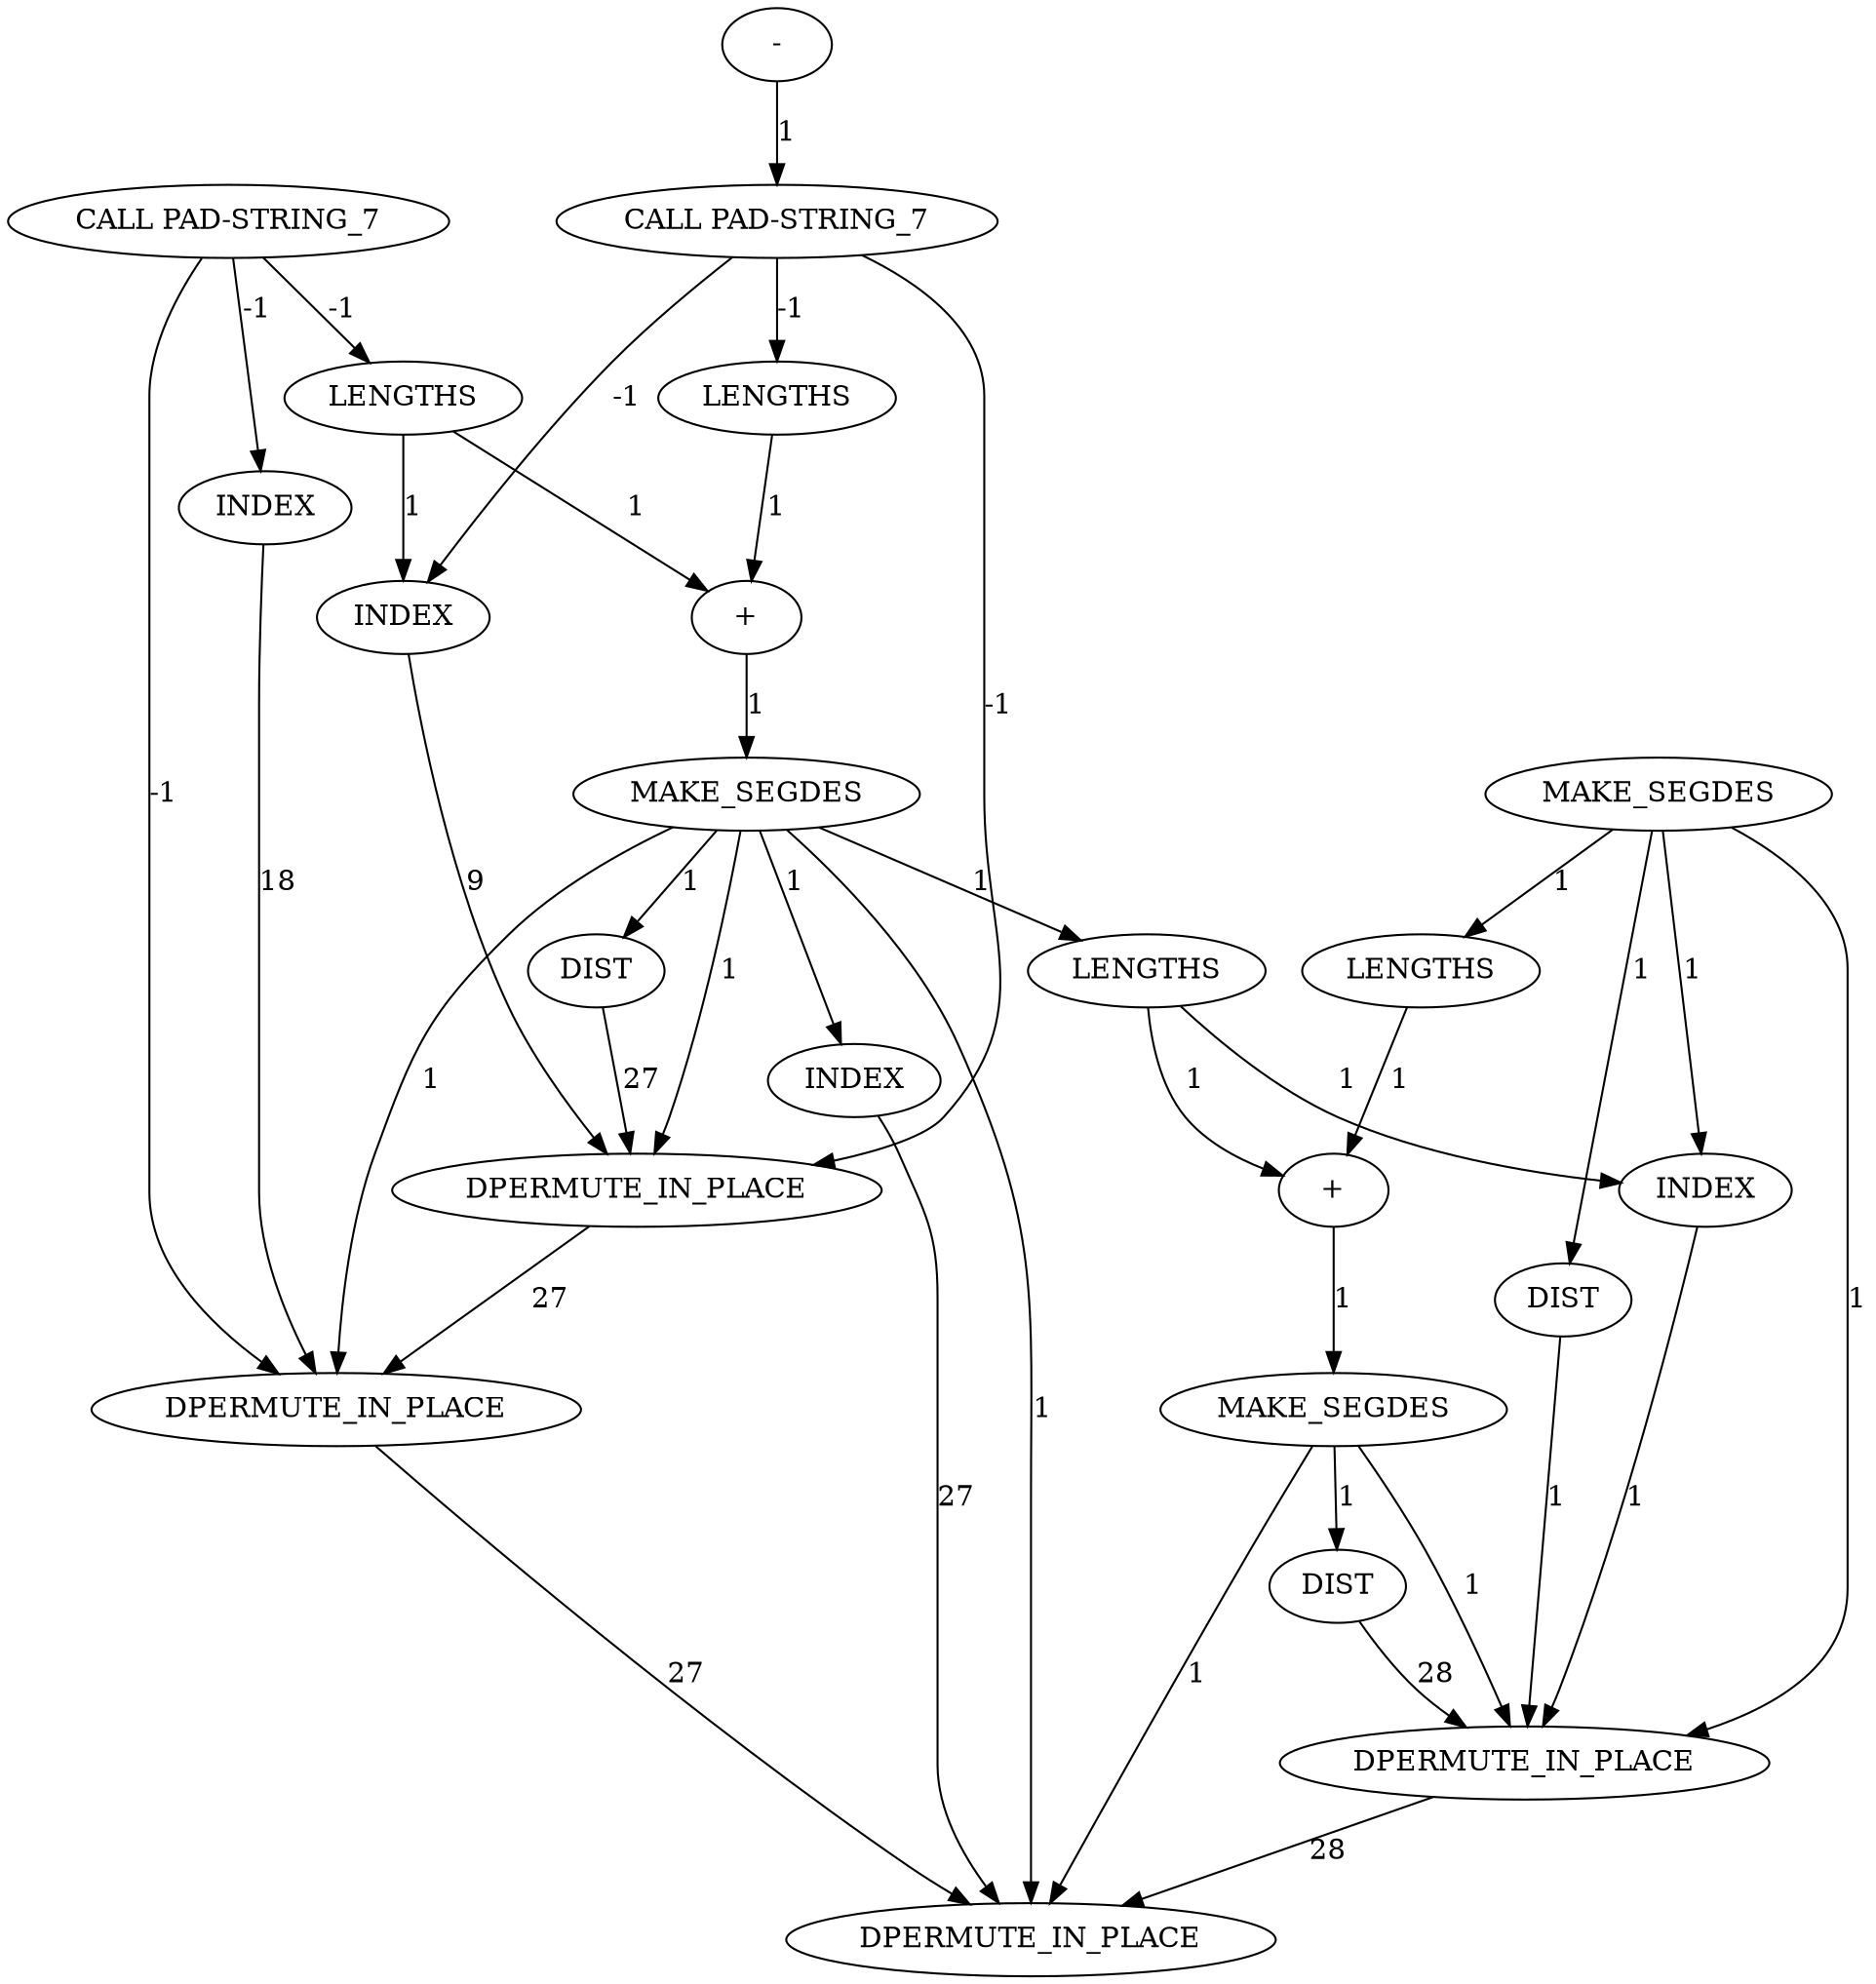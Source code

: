 digraph {
	maximal_independent_set_large_rl_INST_5764 [label=LENGTHS cost=43]
	maximal_independent_set_large_rl_INST_5720 [label=DIST cost=43]
	maximal_independent_set_large_rl_INST_5782 [label=LENGTHS cost=1]
	maximal_independent_set_large_rl_INST_5698 [label=INDEX cost=215]
	maximal_independent_set_large_rl_INST_1422 [label="CALL PAD-STRING_7" cost=0]
	maximal_independent_set_large_rl_INST_5709 [label="+" cost=43]
	maximal_independent_set_large_rl_INST_5676 [label="-" cost=2236]
	maximal_independent_set_large_rl_INST_5783 [label="+" cost=43]
	maximal_independent_set_large_rl_INST_6021 [label=DPERMUTE_IN_PLACE cost=301]
	maximal_independent_set_large_rl_INST_5750 [label=DIST cost=43]
	maximal_independent_set_large_rl_INST_5772 [label=INDEX cost=215]
	maximal_independent_set_large_rl_INST_5708 [label=LENGTHS cost=2924]
	maximal_independent_set_large_rl_INST_5760 [label=INDEX cost=172]
	maximal_independent_set_large_rl_INST_5794 [label=DIST cost=43]
	maximal_independent_set_large_rl_INST_1418 [label="CALL PAD-STRING_7" cost=0]
	maximal_independent_set_large_rl_INST_6023 [label=DPERMUTE_IN_PLACE cost=258]
	maximal_independent_set_large_rl_INST_5690 [label=LENGTHS cost=43]
	maximal_independent_set_large_rl_INST_5788 [label=MAKE_SEGDES cost=43]
	maximal_independent_set_large_rl_INST_6024 [label=DPERMUTE_IN_PLACE cost=258]
	maximal_independent_set_large_rl_INST_5714 [label=MAKE_SEGDES cost=86]
	maximal_independent_set_large_rl_INST_5744 [label=MAKE_SEGDES cost=43]
	maximal_independent_set_large_rl_INST_6022 [label=DPERMUTE_IN_PLACE cost=258]
	maximal_independent_set_large_rl_INST_5686 [label=INDEX cost=86]
	maximal_independent_set_large_rl_INST_5764 -> maximal_independent_set_large_rl_INST_5772 [label=1 cost=1]
	maximal_independent_set_large_rl_INST_5764 -> maximal_independent_set_large_rl_INST_5783 [label=1 cost=1]
	maximal_independent_set_large_rl_INST_5720 -> maximal_independent_set_large_rl_INST_6021 [label=27 cost=27]
	maximal_independent_set_large_rl_INST_5782 -> maximal_independent_set_large_rl_INST_5783 [label=1 cost=1]
	maximal_independent_set_large_rl_INST_5698 -> maximal_independent_set_large_rl_INST_6021 [label=9 cost=9]
	maximal_independent_set_large_rl_INST_1422 -> maximal_independent_set_large_rl_INST_5698 [label=-1 cost=-1]
	maximal_independent_set_large_rl_INST_1422 -> maximal_independent_set_large_rl_INST_5708 [label=-1 cost=-1]
	maximal_independent_set_large_rl_INST_1422 -> maximal_independent_set_large_rl_INST_6021 [label=-1 cost=-1]
	maximal_independent_set_large_rl_INST_5709 -> maximal_independent_set_large_rl_INST_5714 [label=1 cost=1]
	maximal_independent_set_large_rl_INST_5676 -> maximal_independent_set_large_rl_INST_1422 [label=1 cost=1]
	maximal_independent_set_large_rl_INST_5783 -> maximal_independent_set_large_rl_INST_5788 [label=1 cost=1]
	maximal_independent_set_large_rl_INST_6021 -> maximal_independent_set_large_rl_INST_6022 [label=27 cost=27]
	maximal_independent_set_large_rl_INST_5750 -> maximal_independent_set_large_rl_INST_6023 [label=1 cost=1]
	maximal_independent_set_large_rl_INST_5772 -> maximal_independent_set_large_rl_INST_6023 [label=1 cost=1]
	maximal_independent_set_large_rl_INST_5708 -> maximal_independent_set_large_rl_INST_5709 [label=1 cost=1]
	maximal_independent_set_large_rl_INST_5760 -> maximal_independent_set_large_rl_INST_6024 [label=27 cost=27]
	maximal_independent_set_large_rl_INST_5794 -> maximal_independent_set_large_rl_INST_6023 [label=28 cost=28]
	maximal_independent_set_large_rl_INST_1418 -> maximal_independent_set_large_rl_INST_5686 [label=-1 cost=-1]
	maximal_independent_set_large_rl_INST_1418 -> maximal_independent_set_large_rl_INST_5690 [label=-1 cost=-1]
	maximal_independent_set_large_rl_INST_1418 -> maximal_independent_set_large_rl_INST_6022 [label=-1 cost=-1]
	maximal_independent_set_large_rl_INST_6023 -> maximal_independent_set_large_rl_INST_6024 [label=28 cost=28]
	maximal_independent_set_large_rl_INST_5690 -> maximal_independent_set_large_rl_INST_5698 [label=1 cost=1]
	maximal_independent_set_large_rl_INST_5690 -> maximal_independent_set_large_rl_INST_5709 [label=1 cost=1]
	maximal_independent_set_large_rl_INST_5788 -> maximal_independent_set_large_rl_INST_5794 [label=1 cost=1]
	maximal_independent_set_large_rl_INST_5788 -> maximal_independent_set_large_rl_INST_6023 [label=1 cost=1]
	maximal_independent_set_large_rl_INST_5788 -> maximal_independent_set_large_rl_INST_6024 [label=1 cost=1]
	maximal_independent_set_large_rl_INST_5714 -> maximal_independent_set_large_rl_INST_5720 [label=1 cost=1]
	maximal_independent_set_large_rl_INST_5714 -> maximal_independent_set_large_rl_INST_6021 [label=1 cost=1]
	maximal_independent_set_large_rl_INST_5714 -> maximal_independent_set_large_rl_INST_6022 [label=1 cost=1]
	maximal_independent_set_large_rl_INST_5714 -> maximal_independent_set_large_rl_INST_5760 [label=1 cost=1]
	maximal_independent_set_large_rl_INST_5714 -> maximal_independent_set_large_rl_INST_5764 [label=1 cost=1]
	maximal_independent_set_large_rl_INST_5714 -> maximal_independent_set_large_rl_INST_6024 [label=1 cost=1]
	maximal_independent_set_large_rl_INST_5744 -> maximal_independent_set_large_rl_INST_5750 [label=1 cost=1]
	maximal_independent_set_large_rl_INST_5744 -> maximal_independent_set_large_rl_INST_5772 [label=1 cost=1]
	maximal_independent_set_large_rl_INST_5744 -> maximal_independent_set_large_rl_INST_5782 [label=1 cost=1]
	maximal_independent_set_large_rl_INST_5744 -> maximal_independent_set_large_rl_INST_6023 [label=1 cost=1]
	maximal_independent_set_large_rl_INST_6022 -> maximal_independent_set_large_rl_INST_6024 [label=27 cost=27]
	maximal_independent_set_large_rl_INST_5686 -> maximal_independent_set_large_rl_INST_6022 [label=18 cost=18]
}
